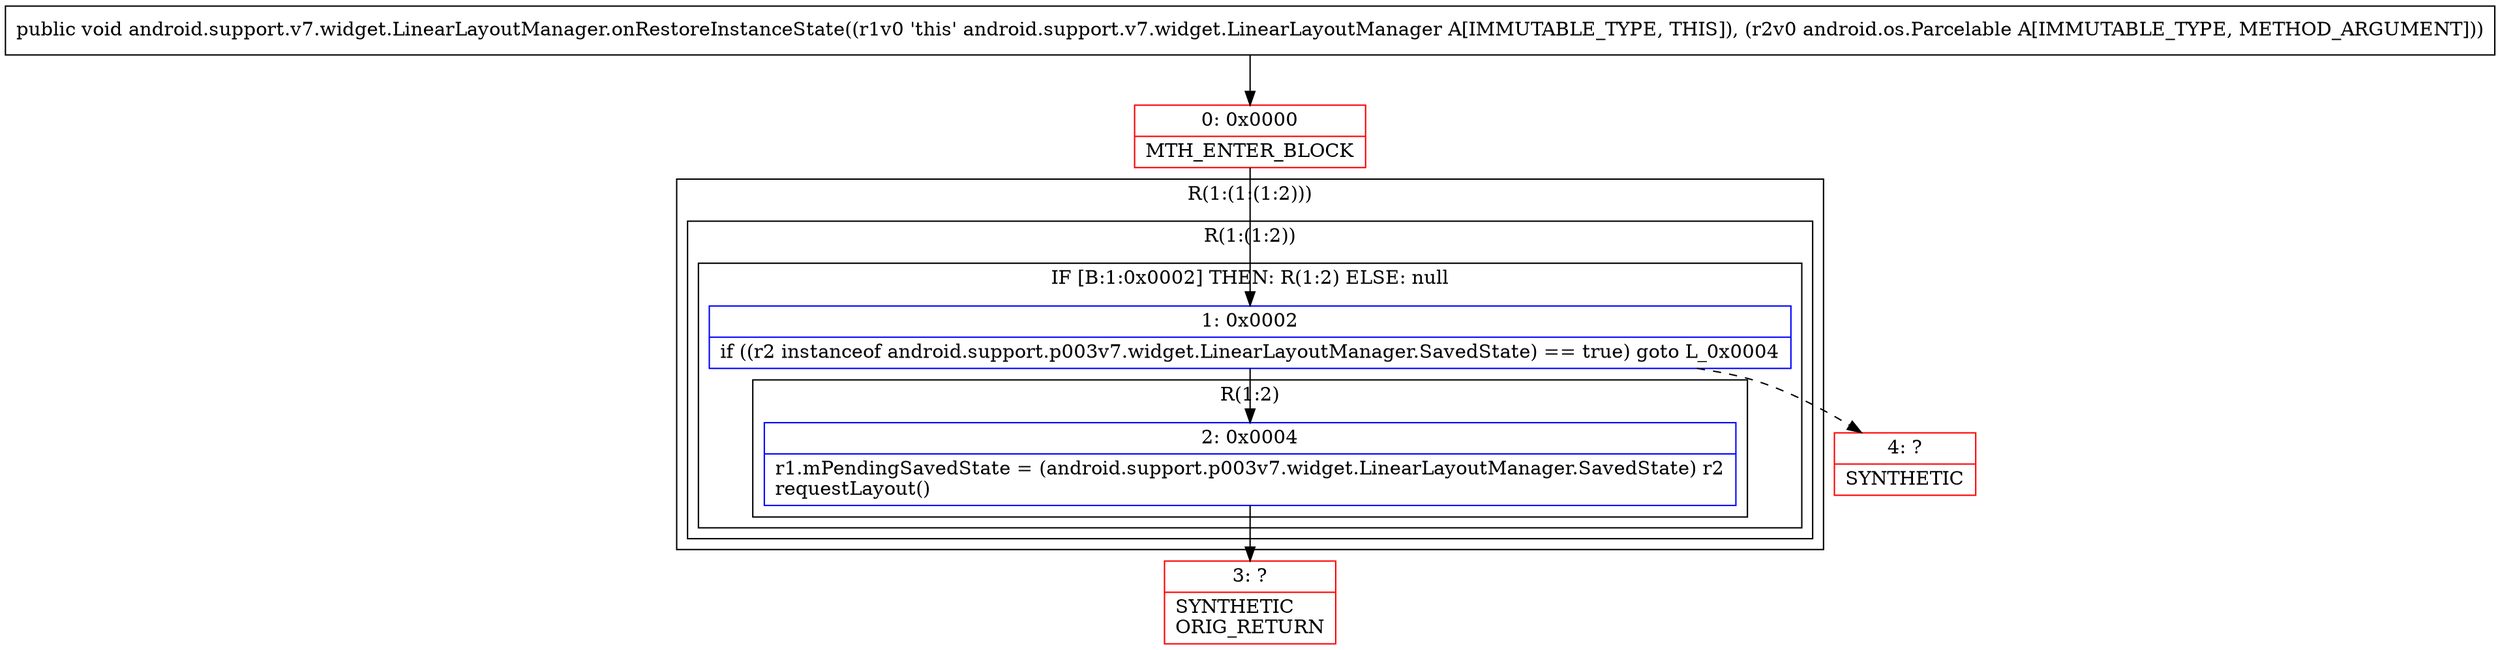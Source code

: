 digraph "CFG forandroid.support.v7.widget.LinearLayoutManager.onRestoreInstanceState(Landroid\/os\/Parcelable;)V" {
subgraph cluster_Region_1323982841 {
label = "R(1:(1:(1:2)))";
node [shape=record,color=blue];
subgraph cluster_Region_685403295 {
label = "R(1:(1:2))";
node [shape=record,color=blue];
subgraph cluster_IfRegion_266263868 {
label = "IF [B:1:0x0002] THEN: R(1:2) ELSE: null";
node [shape=record,color=blue];
Node_1 [shape=record,label="{1\:\ 0x0002|if ((r2 instanceof android.support.p003v7.widget.LinearLayoutManager.SavedState) == true) goto L_0x0004\l}"];
subgraph cluster_Region_1695523617 {
label = "R(1:2)";
node [shape=record,color=blue];
Node_2 [shape=record,label="{2\:\ 0x0004|r1.mPendingSavedState = (android.support.p003v7.widget.LinearLayoutManager.SavedState) r2\lrequestLayout()\l}"];
}
}
}
}
Node_0 [shape=record,color=red,label="{0\:\ 0x0000|MTH_ENTER_BLOCK\l}"];
Node_3 [shape=record,color=red,label="{3\:\ ?|SYNTHETIC\lORIG_RETURN\l}"];
Node_4 [shape=record,color=red,label="{4\:\ ?|SYNTHETIC\l}"];
MethodNode[shape=record,label="{public void android.support.v7.widget.LinearLayoutManager.onRestoreInstanceState((r1v0 'this' android.support.v7.widget.LinearLayoutManager A[IMMUTABLE_TYPE, THIS]), (r2v0 android.os.Parcelable A[IMMUTABLE_TYPE, METHOD_ARGUMENT])) }"];
MethodNode -> Node_0;
Node_1 -> Node_2;
Node_1 -> Node_4[style=dashed];
Node_2 -> Node_3;
Node_0 -> Node_1;
}

